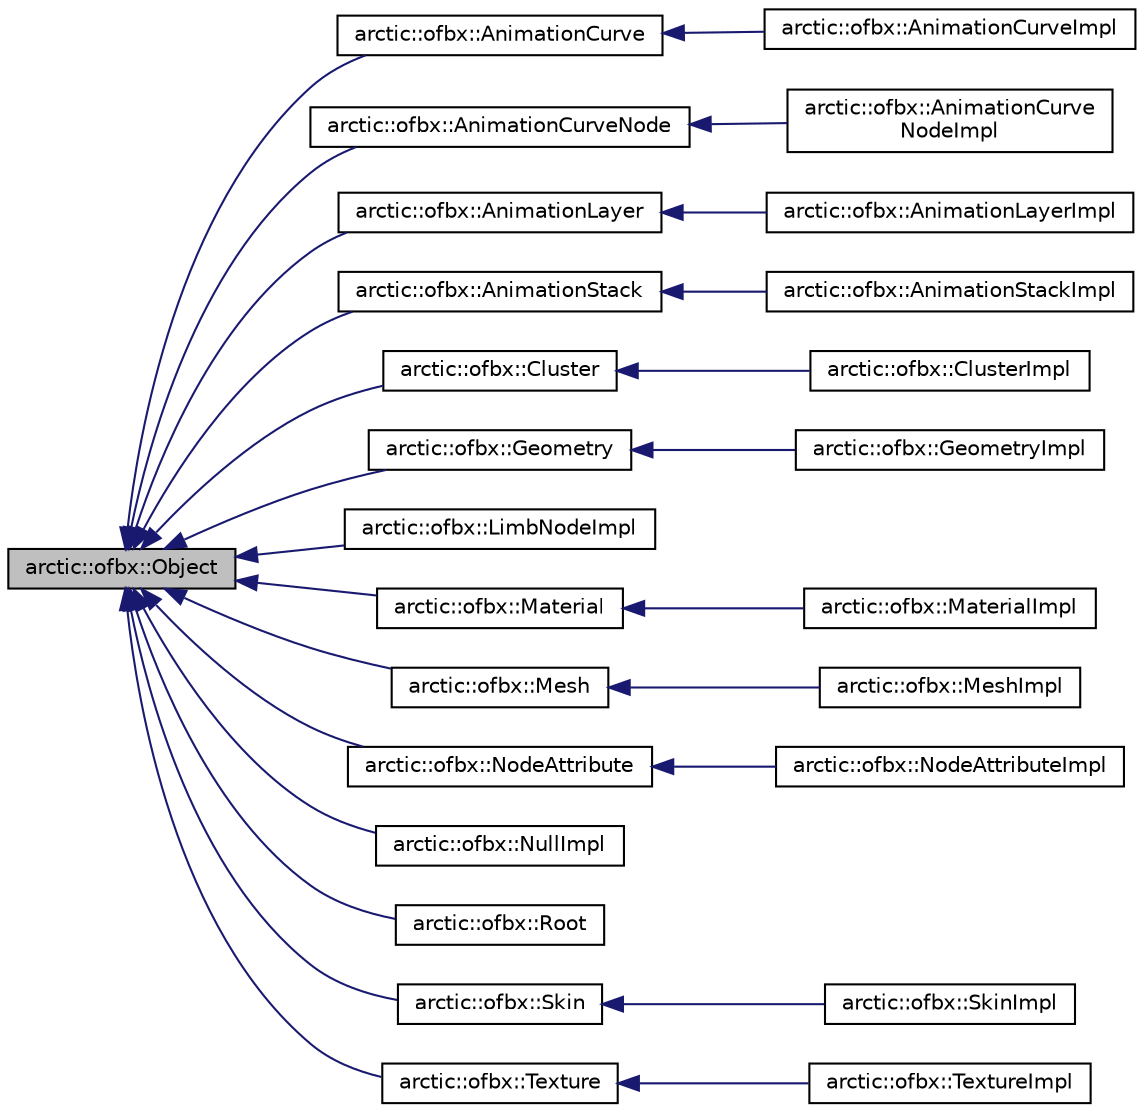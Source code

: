 digraph "arctic::ofbx::Object"
{
 // LATEX_PDF_SIZE
  edge [fontname="Helvetica",fontsize="10",labelfontname="Helvetica",labelfontsize="10"];
  node [fontname="Helvetica",fontsize="10",shape=record];
  rankdir="LR";
  Node0 [label="arctic::ofbx::Object",height=0.2,width=0.4,color="black", fillcolor="grey75", style="filled", fontcolor="black",tooltip=" "];
  Node0 -> Node1 [dir="back",color="midnightblue",fontsize="10",style="solid",fontname="Helvetica"];
  Node1 [label="arctic::ofbx::AnimationCurve",height=0.2,width=0.4,color="black", fillcolor="white", style="filled",URL="$structarctic_1_1ofbx_1_1_animation_curve.html",tooltip=" "];
  Node1 -> Node2 [dir="back",color="midnightblue",fontsize="10",style="solid",fontname="Helvetica"];
  Node2 [label="arctic::ofbx::AnimationCurveImpl",height=0.2,width=0.4,color="black", fillcolor="white", style="filled",URL="$structarctic_1_1ofbx_1_1_animation_curve_impl.html",tooltip=" "];
  Node0 -> Node3 [dir="back",color="midnightblue",fontsize="10",style="solid",fontname="Helvetica"];
  Node3 [label="arctic::ofbx::AnimationCurveNode",height=0.2,width=0.4,color="black", fillcolor="white", style="filled",URL="$structarctic_1_1ofbx_1_1_animation_curve_node.html",tooltip=" "];
  Node3 -> Node4 [dir="back",color="midnightblue",fontsize="10",style="solid",fontname="Helvetica"];
  Node4 [label="arctic::ofbx::AnimationCurve\lNodeImpl",height=0.2,width=0.4,color="black", fillcolor="white", style="filled",URL="$structarctic_1_1ofbx_1_1_animation_curve_node_impl.html",tooltip=" "];
  Node0 -> Node5 [dir="back",color="midnightblue",fontsize="10",style="solid",fontname="Helvetica"];
  Node5 [label="arctic::ofbx::AnimationLayer",height=0.2,width=0.4,color="black", fillcolor="white", style="filled",URL="$structarctic_1_1ofbx_1_1_animation_layer.html",tooltip=" "];
  Node5 -> Node6 [dir="back",color="midnightblue",fontsize="10",style="solid",fontname="Helvetica"];
  Node6 [label="arctic::ofbx::AnimationLayerImpl",height=0.2,width=0.4,color="black", fillcolor="white", style="filled",URL="$structarctic_1_1ofbx_1_1_animation_layer_impl.html",tooltip=" "];
  Node0 -> Node7 [dir="back",color="midnightblue",fontsize="10",style="solid",fontname="Helvetica"];
  Node7 [label="arctic::ofbx::AnimationStack",height=0.2,width=0.4,color="black", fillcolor="white", style="filled",URL="$structarctic_1_1ofbx_1_1_animation_stack.html",tooltip=" "];
  Node7 -> Node8 [dir="back",color="midnightblue",fontsize="10",style="solid",fontname="Helvetica"];
  Node8 [label="arctic::ofbx::AnimationStackImpl",height=0.2,width=0.4,color="black", fillcolor="white", style="filled",URL="$structarctic_1_1ofbx_1_1_animation_stack_impl.html",tooltip=" "];
  Node0 -> Node9 [dir="back",color="midnightblue",fontsize="10",style="solid",fontname="Helvetica"];
  Node9 [label="arctic::ofbx::Cluster",height=0.2,width=0.4,color="black", fillcolor="white", style="filled",URL="$structarctic_1_1ofbx_1_1_cluster.html",tooltip=" "];
  Node9 -> Node10 [dir="back",color="midnightblue",fontsize="10",style="solid",fontname="Helvetica"];
  Node10 [label="arctic::ofbx::ClusterImpl",height=0.2,width=0.4,color="black", fillcolor="white", style="filled",URL="$structarctic_1_1ofbx_1_1_cluster_impl.html",tooltip=" "];
  Node0 -> Node11 [dir="back",color="midnightblue",fontsize="10",style="solid",fontname="Helvetica"];
  Node11 [label="arctic::ofbx::Geometry",height=0.2,width=0.4,color="black", fillcolor="white", style="filled",URL="$structarctic_1_1ofbx_1_1_geometry.html",tooltip=" "];
  Node11 -> Node12 [dir="back",color="midnightblue",fontsize="10",style="solid",fontname="Helvetica"];
  Node12 [label="arctic::ofbx::GeometryImpl",height=0.2,width=0.4,color="black", fillcolor="white", style="filled",URL="$structarctic_1_1ofbx_1_1_geometry_impl.html",tooltip=" "];
  Node0 -> Node13 [dir="back",color="midnightblue",fontsize="10",style="solid",fontname="Helvetica"];
  Node13 [label="arctic::ofbx::LimbNodeImpl",height=0.2,width=0.4,color="black", fillcolor="white", style="filled",URL="$structarctic_1_1ofbx_1_1_limb_node_impl.html",tooltip=" "];
  Node0 -> Node14 [dir="back",color="midnightblue",fontsize="10",style="solid",fontname="Helvetica"];
  Node14 [label="arctic::ofbx::Material",height=0.2,width=0.4,color="black", fillcolor="white", style="filled",URL="$structarctic_1_1ofbx_1_1_material.html",tooltip=" "];
  Node14 -> Node15 [dir="back",color="midnightblue",fontsize="10",style="solid",fontname="Helvetica"];
  Node15 [label="arctic::ofbx::MaterialImpl",height=0.2,width=0.4,color="black", fillcolor="white", style="filled",URL="$structarctic_1_1ofbx_1_1_material_impl.html",tooltip=" "];
  Node0 -> Node16 [dir="back",color="midnightblue",fontsize="10",style="solid",fontname="Helvetica"];
  Node16 [label="arctic::ofbx::Mesh",height=0.2,width=0.4,color="black", fillcolor="white", style="filled",URL="$structarctic_1_1ofbx_1_1_mesh.html",tooltip=" "];
  Node16 -> Node17 [dir="back",color="midnightblue",fontsize="10",style="solid",fontname="Helvetica"];
  Node17 [label="arctic::ofbx::MeshImpl",height=0.2,width=0.4,color="black", fillcolor="white", style="filled",URL="$structarctic_1_1ofbx_1_1_mesh_impl.html",tooltip=" "];
  Node0 -> Node18 [dir="back",color="midnightblue",fontsize="10",style="solid",fontname="Helvetica"];
  Node18 [label="arctic::ofbx::NodeAttribute",height=0.2,width=0.4,color="black", fillcolor="white", style="filled",URL="$structarctic_1_1ofbx_1_1_node_attribute.html",tooltip=" "];
  Node18 -> Node19 [dir="back",color="midnightblue",fontsize="10",style="solid",fontname="Helvetica"];
  Node19 [label="arctic::ofbx::NodeAttributeImpl",height=0.2,width=0.4,color="black", fillcolor="white", style="filled",URL="$structarctic_1_1ofbx_1_1_node_attribute_impl.html",tooltip=" "];
  Node0 -> Node20 [dir="back",color="midnightblue",fontsize="10",style="solid",fontname="Helvetica"];
  Node20 [label="arctic::ofbx::NullImpl",height=0.2,width=0.4,color="black", fillcolor="white", style="filled",URL="$structarctic_1_1ofbx_1_1_null_impl.html",tooltip=" "];
  Node0 -> Node21 [dir="back",color="midnightblue",fontsize="10",style="solid",fontname="Helvetica"];
  Node21 [label="arctic::ofbx::Root",height=0.2,width=0.4,color="black", fillcolor="white", style="filled",URL="$structarctic_1_1ofbx_1_1_root.html",tooltip=" "];
  Node0 -> Node22 [dir="back",color="midnightblue",fontsize="10",style="solid",fontname="Helvetica"];
  Node22 [label="arctic::ofbx::Skin",height=0.2,width=0.4,color="black", fillcolor="white", style="filled",URL="$structarctic_1_1ofbx_1_1_skin.html",tooltip=" "];
  Node22 -> Node23 [dir="back",color="midnightblue",fontsize="10",style="solid",fontname="Helvetica"];
  Node23 [label="arctic::ofbx::SkinImpl",height=0.2,width=0.4,color="black", fillcolor="white", style="filled",URL="$structarctic_1_1ofbx_1_1_skin_impl.html",tooltip=" "];
  Node0 -> Node24 [dir="back",color="midnightblue",fontsize="10",style="solid",fontname="Helvetica"];
  Node24 [label="arctic::ofbx::Texture",height=0.2,width=0.4,color="black", fillcolor="white", style="filled",URL="$structarctic_1_1ofbx_1_1_texture.html",tooltip=" "];
  Node24 -> Node25 [dir="back",color="midnightblue",fontsize="10",style="solid",fontname="Helvetica"];
  Node25 [label="arctic::ofbx::TextureImpl",height=0.2,width=0.4,color="black", fillcolor="white", style="filled",URL="$structarctic_1_1ofbx_1_1_texture_impl.html",tooltip=" "];
}
